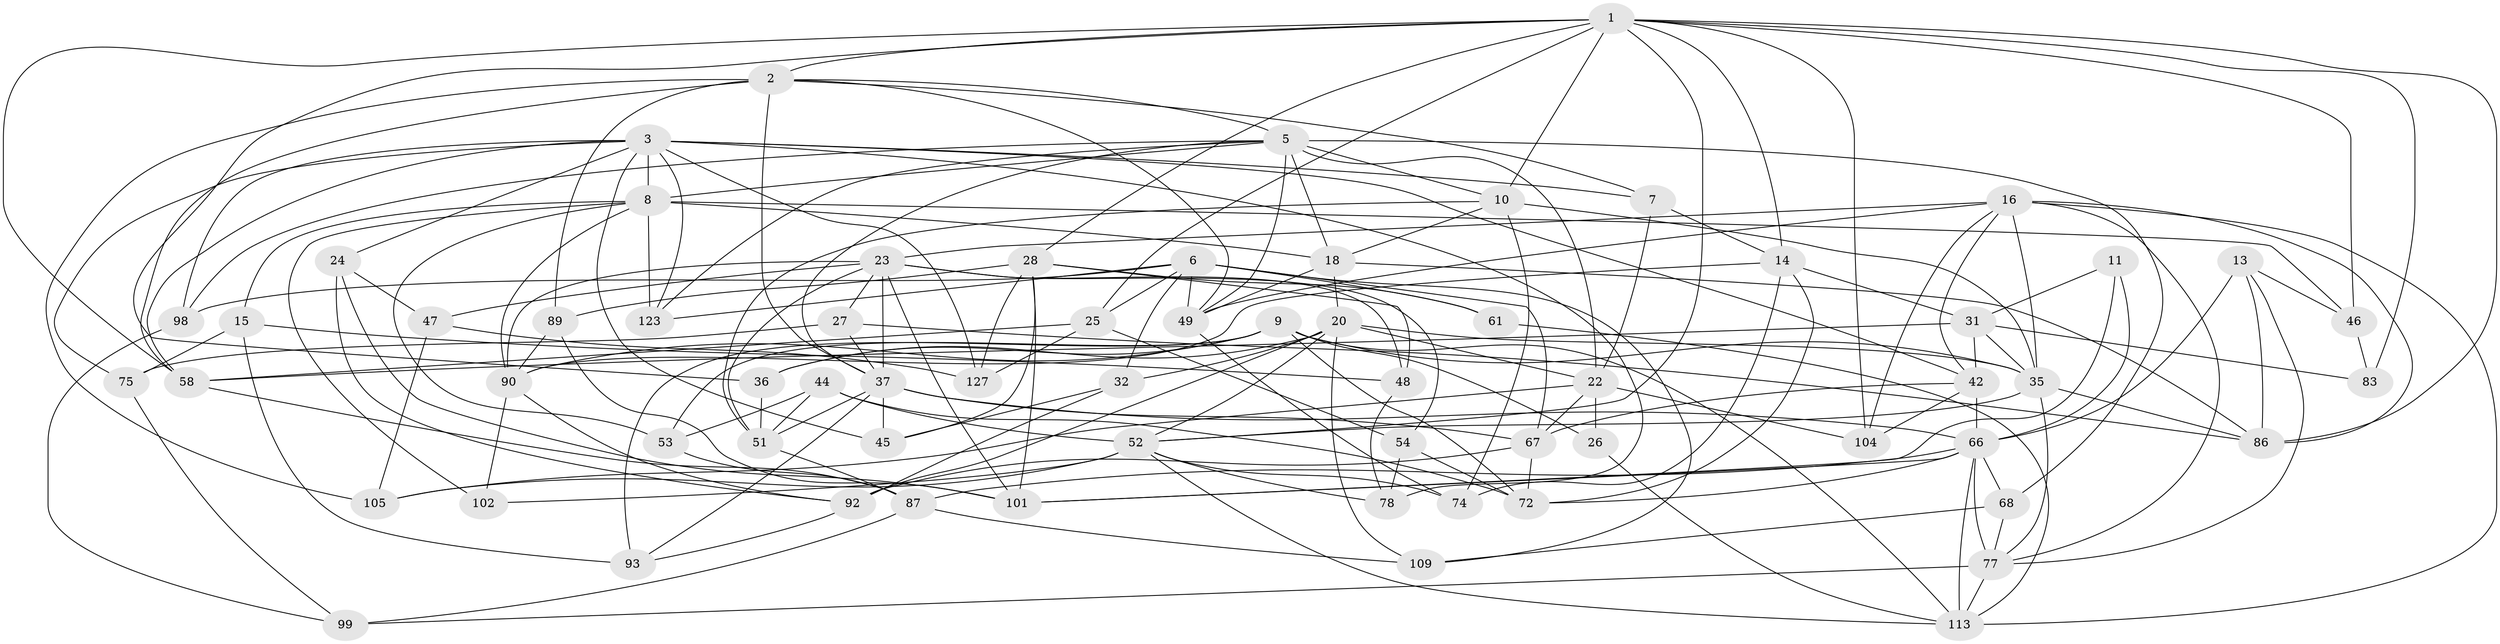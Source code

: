 // original degree distribution, {4: 1.0}
// Generated by graph-tools (version 1.1) at 2025/16/03/09/25 04:16:23]
// undirected, 66 vertices, 187 edges
graph export_dot {
graph [start="1"]
  node [color=gray90,style=filled];
  1 [super="+12+21+41"];
  2 [super="+50+29"];
  3 [super="+4"];
  5 [super="+17+30"];
  6 [super="+43+55"];
  7;
  8 [super="+69+57"];
  9 [super="+107"];
  10 [super="+39"];
  11;
  13;
  14 [super="+64"];
  15;
  16 [super="+19"];
  18 [super="+60"];
  20 [super="+106+124"];
  22 [super="+129+71"];
  23 [super="+118+34"];
  24;
  25 [super="+120"];
  26;
  27;
  28 [super="+132+62"];
  31 [super="+97"];
  32;
  35 [super="+116+103"];
  36;
  37 [super="+76+38+73"];
  42 [super="+84"];
  44;
  45 [super="+115"];
  46;
  47;
  48;
  49 [super="+88"];
  51 [super="+110"];
  52 [super="+59"];
  53;
  54;
  58 [super="+63"];
  61;
  66 [super="+70+96"];
  67 [super="+79"];
  68;
  72 [super="+82"];
  74;
  75;
  77 [super="+112+111"];
  78;
  83;
  86 [super="+108"];
  87 [super="+114"];
  89;
  90 [super="+95"];
  92 [super="+119"];
  93;
  98;
  99;
  101 [super="+117"];
  102;
  104;
  105;
  109;
  113 [super="+128+126"];
  123;
  127;
  1 -- 28;
  1 -- 2;
  1 -- 58;
  1 -- 25 [weight=2];
  1 -- 83 [weight=2];
  1 -- 104;
  1 -- 86;
  1 -- 14;
  1 -- 36;
  1 -- 10;
  1 -- 46;
  1 -- 52;
  2 -- 49;
  2 -- 58;
  2 -- 37;
  2 -- 89;
  2 -- 105;
  2 -- 7;
  2 -- 5;
  3 -- 78;
  3 -- 24;
  3 -- 42;
  3 -- 98;
  3 -- 7;
  3 -- 8 [weight=2];
  3 -- 75;
  3 -- 45;
  3 -- 58;
  3 -- 123;
  3 -- 127;
  5 -- 68;
  5 -- 123;
  5 -- 22;
  5 -- 98;
  5 -- 37;
  5 -- 8;
  5 -- 10;
  5 -- 49;
  5 -- 18;
  6 -- 32;
  6 -- 123;
  6 -- 49;
  6 -- 67;
  6 -- 25;
  6 -- 98;
  6 -- 61;
  6 -- 109;
  7 -- 14;
  7 -- 22;
  8 -- 46;
  8 -- 15;
  8 -- 90;
  8 -- 102;
  8 -- 53;
  8 -- 123;
  8 -- 18;
  9 -- 36;
  9 -- 35;
  9 -- 53;
  9 -- 26;
  9 -- 93;
  9 -- 113;
  9 -- 90;
  9 -- 72;
  10 -- 74;
  10 -- 51;
  10 -- 35;
  10 -- 18;
  11 -- 31;
  11 -- 66 [weight=2];
  11 -- 101;
  13 -- 46;
  13 -- 86;
  13 -- 77;
  13 -- 66;
  14 -- 72;
  14 -- 74;
  14 -- 90;
  14 -- 31;
  15 -- 48;
  15 -- 75;
  15 -- 93;
  16 -- 104;
  16 -- 113;
  16 -- 86;
  16 -- 77;
  16 -- 42;
  16 -- 23;
  16 -- 49;
  16 -- 35;
  18 -- 86;
  18 -- 20;
  18 -- 49;
  20 -- 109;
  20 -- 35;
  20 -- 36;
  20 -- 32;
  20 -- 22;
  20 -- 92;
  20 -- 52;
  22 -- 26 [weight=2];
  22 -- 67;
  22 -- 104;
  22 -- 105;
  23 -- 51;
  23 -- 48;
  23 -- 101;
  23 -- 90 [weight=2];
  23 -- 37;
  23 -- 54;
  23 -- 27;
  23 -- 47;
  24 -- 47;
  24 -- 92;
  24 -- 101;
  25 -- 127;
  25 -- 54;
  25 -- 58;
  26 -- 113;
  27 -- 37;
  27 -- 75;
  27 -- 86;
  28 -- 101;
  28 -- 48;
  28 -- 89;
  28 -- 61 [weight=2];
  28 -- 45;
  28 -- 127;
  31 -- 42;
  31 -- 58;
  31 -- 83;
  31 -- 35;
  32 -- 92;
  32 -- 45;
  35 -- 77;
  35 -- 86;
  35 -- 52;
  36 -- 51;
  37 -- 66 [weight=2];
  37 -- 45 [weight=3];
  37 -- 67;
  37 -- 51;
  37 -- 93;
  42 -- 104;
  42 -- 67;
  42 -- 66;
  44 -- 53;
  44 -- 51;
  44 -- 72;
  44 -- 52;
  46 -- 83;
  47 -- 127;
  47 -- 105;
  48 -- 78;
  49 -- 74;
  51 -- 87;
  52 -- 78;
  52 -- 105;
  52 -- 113;
  52 -- 102 [weight=2];
  52 -- 74;
  53 -- 87;
  54 -- 72;
  54 -- 78;
  58 -- 87;
  61 -- 113;
  66 -- 101;
  66 -- 77;
  66 -- 87;
  66 -- 113;
  66 -- 68;
  66 -- 72;
  67 -- 72;
  67 -- 92;
  68 -- 109;
  68 -- 77;
  75 -- 99;
  77 -- 113 [weight=2];
  77 -- 99;
  87 -- 99;
  87 -- 109;
  89 -- 101;
  89 -- 90;
  90 -- 102;
  90 -- 92;
  92 -- 93;
  98 -- 99;
}
